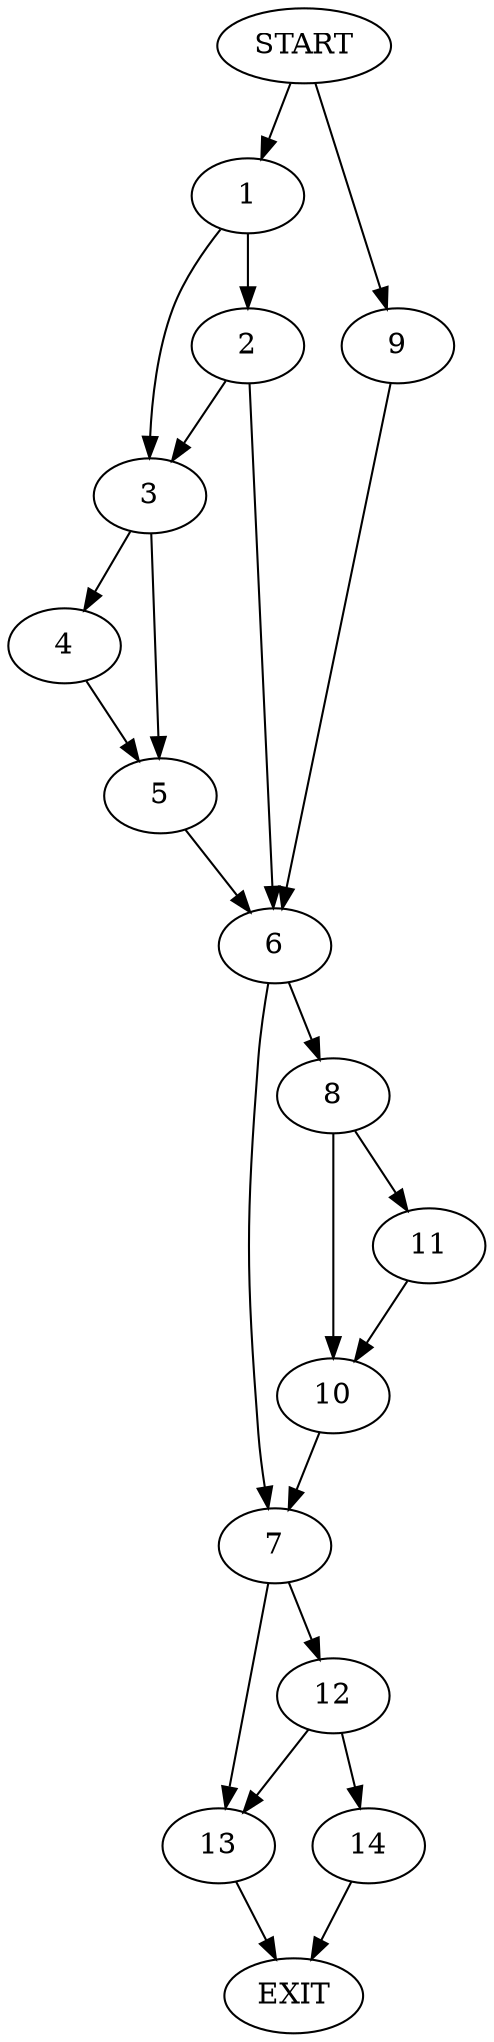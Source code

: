 digraph {
0 [label="START"]
15 [label="EXIT"]
0 -> 1
1 -> 2
1 -> 3
3 -> 4
3 -> 5
2 -> 6
2 -> 3
6 -> 7
6 -> 8
5 -> 6
4 -> 5
0 -> 9
9 -> 6
8 -> 10
8 -> 11
7 -> 12
7 -> 13
11 -> 10
10 -> 7
13 -> 15
12 -> 13
12 -> 14
14 -> 15
}
